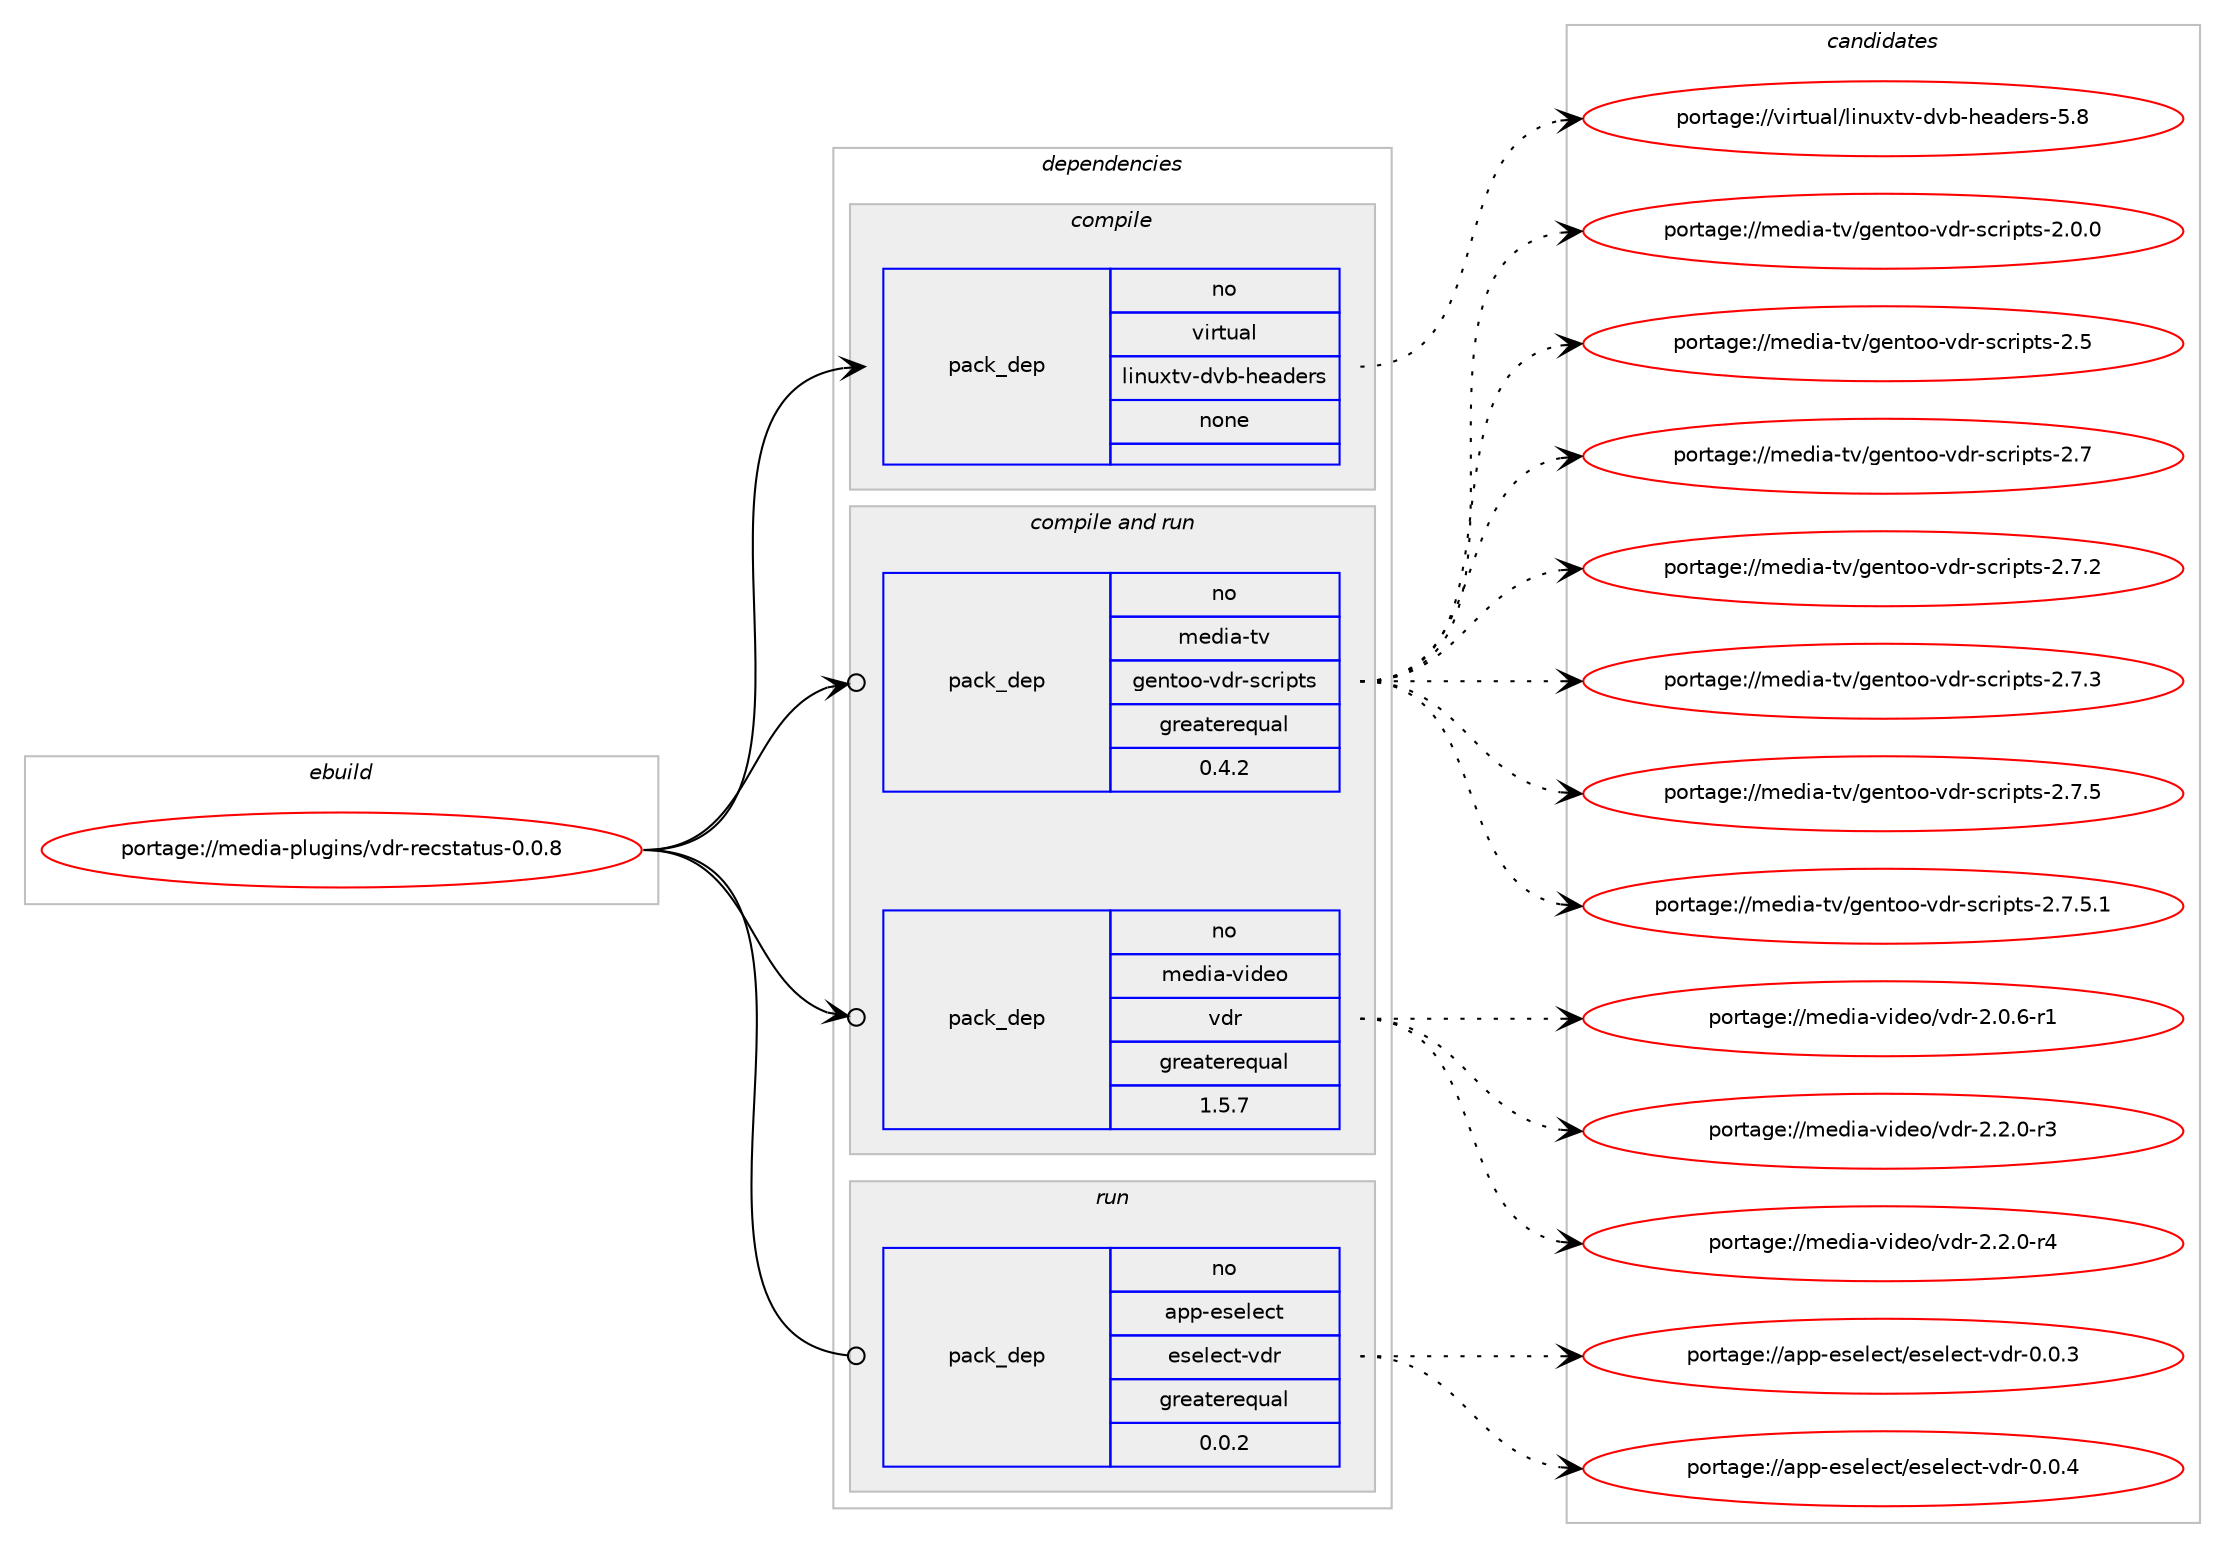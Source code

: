digraph prolog {

# *************
# Graph options
# *************

newrank=true;
concentrate=true;
compound=true;
graph [rankdir=LR,fontname=Helvetica,fontsize=10,ranksep=1.5];#, ranksep=2.5, nodesep=0.2];
edge  [arrowhead=vee];
node  [fontname=Helvetica,fontsize=10];

# **********
# The ebuild
# **********

subgraph cluster_leftcol {
color=gray;
rank=same;
label=<<i>ebuild</i>>;
id [label="portage://media-plugins/vdr-recstatus-0.0.8", color=red, width=4, href="../media-plugins/vdr-recstatus-0.0.8.svg"];
}

# ****************
# The dependencies
# ****************

subgraph cluster_midcol {
color=gray;
label=<<i>dependencies</i>>;
subgraph cluster_compile {
fillcolor="#eeeeee";
style=filled;
label=<<i>compile</i>>;
subgraph pack241343 {
dependency328394 [label=<<TABLE BORDER="0" CELLBORDER="1" CELLSPACING="0" CELLPADDING="4" WIDTH="220"><TR><TD ROWSPAN="6" CELLPADDING="30">pack_dep</TD></TR><TR><TD WIDTH="110">no</TD></TR><TR><TD>virtual</TD></TR><TR><TD>linuxtv-dvb-headers</TD></TR><TR><TD>none</TD></TR><TR><TD></TD></TR></TABLE>>, shape=none, color=blue];
}
id:e -> dependency328394:w [weight=20,style="solid",arrowhead="vee"];
}
subgraph cluster_compileandrun {
fillcolor="#eeeeee";
style=filled;
label=<<i>compile and run</i>>;
subgraph pack241344 {
dependency328395 [label=<<TABLE BORDER="0" CELLBORDER="1" CELLSPACING="0" CELLPADDING="4" WIDTH="220"><TR><TD ROWSPAN="6" CELLPADDING="30">pack_dep</TD></TR><TR><TD WIDTH="110">no</TD></TR><TR><TD>media-tv</TD></TR><TR><TD>gentoo-vdr-scripts</TD></TR><TR><TD>greaterequal</TD></TR><TR><TD>0.4.2</TD></TR></TABLE>>, shape=none, color=blue];
}
id:e -> dependency328395:w [weight=20,style="solid",arrowhead="odotvee"];
subgraph pack241345 {
dependency328396 [label=<<TABLE BORDER="0" CELLBORDER="1" CELLSPACING="0" CELLPADDING="4" WIDTH="220"><TR><TD ROWSPAN="6" CELLPADDING="30">pack_dep</TD></TR><TR><TD WIDTH="110">no</TD></TR><TR><TD>media-video</TD></TR><TR><TD>vdr</TD></TR><TR><TD>greaterequal</TD></TR><TR><TD>1.5.7</TD></TR></TABLE>>, shape=none, color=blue];
}
id:e -> dependency328396:w [weight=20,style="solid",arrowhead="odotvee"];
}
subgraph cluster_run {
fillcolor="#eeeeee";
style=filled;
label=<<i>run</i>>;
subgraph pack241346 {
dependency328397 [label=<<TABLE BORDER="0" CELLBORDER="1" CELLSPACING="0" CELLPADDING="4" WIDTH="220"><TR><TD ROWSPAN="6" CELLPADDING="30">pack_dep</TD></TR><TR><TD WIDTH="110">no</TD></TR><TR><TD>app-eselect</TD></TR><TR><TD>eselect-vdr</TD></TR><TR><TD>greaterequal</TD></TR><TR><TD>0.0.2</TD></TR></TABLE>>, shape=none, color=blue];
}
id:e -> dependency328397:w [weight=20,style="solid",arrowhead="odot"];
}
}

# **************
# The candidates
# **************

subgraph cluster_choices {
rank=same;
color=gray;
label=<<i>candidates</i>>;

subgraph choice241343 {
color=black;
nodesep=1;
choiceportage11810511411611797108471081051101171201161184510011898451041019710010111411545534656 [label="portage://virtual/linuxtv-dvb-headers-5.8", color=red, width=4,href="../virtual/linuxtv-dvb-headers-5.8.svg"];
dependency328394:e -> choiceportage11810511411611797108471081051101171201161184510011898451041019710010111411545534656:w [style=dotted,weight="100"];
}
subgraph choice241344 {
color=black;
nodesep=1;
choiceportage109101100105974511611847103101110116111111451181001144511599114105112116115455046484648 [label="portage://media-tv/gentoo-vdr-scripts-2.0.0", color=red, width=4,href="../media-tv/gentoo-vdr-scripts-2.0.0.svg"];
choiceportage10910110010597451161184710310111011611111145118100114451159911410511211611545504653 [label="portage://media-tv/gentoo-vdr-scripts-2.5", color=red, width=4,href="../media-tv/gentoo-vdr-scripts-2.5.svg"];
choiceportage10910110010597451161184710310111011611111145118100114451159911410511211611545504655 [label="portage://media-tv/gentoo-vdr-scripts-2.7", color=red, width=4,href="../media-tv/gentoo-vdr-scripts-2.7.svg"];
choiceportage109101100105974511611847103101110116111111451181001144511599114105112116115455046554650 [label="portage://media-tv/gentoo-vdr-scripts-2.7.2", color=red, width=4,href="../media-tv/gentoo-vdr-scripts-2.7.2.svg"];
choiceportage109101100105974511611847103101110116111111451181001144511599114105112116115455046554651 [label="portage://media-tv/gentoo-vdr-scripts-2.7.3", color=red, width=4,href="../media-tv/gentoo-vdr-scripts-2.7.3.svg"];
choiceportage109101100105974511611847103101110116111111451181001144511599114105112116115455046554653 [label="portage://media-tv/gentoo-vdr-scripts-2.7.5", color=red, width=4,href="../media-tv/gentoo-vdr-scripts-2.7.5.svg"];
choiceportage1091011001059745116118471031011101161111114511810011445115991141051121161154550465546534649 [label="portage://media-tv/gentoo-vdr-scripts-2.7.5.1", color=red, width=4,href="../media-tv/gentoo-vdr-scripts-2.7.5.1.svg"];
dependency328395:e -> choiceportage109101100105974511611847103101110116111111451181001144511599114105112116115455046484648:w [style=dotted,weight="100"];
dependency328395:e -> choiceportage10910110010597451161184710310111011611111145118100114451159911410511211611545504653:w [style=dotted,weight="100"];
dependency328395:e -> choiceportage10910110010597451161184710310111011611111145118100114451159911410511211611545504655:w [style=dotted,weight="100"];
dependency328395:e -> choiceportage109101100105974511611847103101110116111111451181001144511599114105112116115455046554650:w [style=dotted,weight="100"];
dependency328395:e -> choiceportage109101100105974511611847103101110116111111451181001144511599114105112116115455046554651:w [style=dotted,weight="100"];
dependency328395:e -> choiceportage109101100105974511611847103101110116111111451181001144511599114105112116115455046554653:w [style=dotted,weight="100"];
dependency328395:e -> choiceportage1091011001059745116118471031011101161111114511810011445115991141051121161154550465546534649:w [style=dotted,weight="100"];
}
subgraph choice241345 {
color=black;
nodesep=1;
choiceportage1091011001059745118105100101111471181001144550464846544511449 [label="portage://media-video/vdr-2.0.6-r1", color=red, width=4,href="../media-video/vdr-2.0.6-r1.svg"];
choiceportage1091011001059745118105100101111471181001144550465046484511451 [label="portage://media-video/vdr-2.2.0-r3", color=red, width=4,href="../media-video/vdr-2.2.0-r3.svg"];
choiceportage1091011001059745118105100101111471181001144550465046484511452 [label="portage://media-video/vdr-2.2.0-r4", color=red, width=4,href="../media-video/vdr-2.2.0-r4.svg"];
dependency328396:e -> choiceportage1091011001059745118105100101111471181001144550464846544511449:w [style=dotted,weight="100"];
dependency328396:e -> choiceportage1091011001059745118105100101111471181001144550465046484511451:w [style=dotted,weight="100"];
dependency328396:e -> choiceportage1091011001059745118105100101111471181001144550465046484511452:w [style=dotted,weight="100"];
}
subgraph choice241346 {
color=black;
nodesep=1;
choiceportage971121124510111510110810199116471011151011081019911645118100114454846484651 [label="portage://app-eselect/eselect-vdr-0.0.3", color=red, width=4,href="../app-eselect/eselect-vdr-0.0.3.svg"];
choiceportage971121124510111510110810199116471011151011081019911645118100114454846484652 [label="portage://app-eselect/eselect-vdr-0.0.4", color=red, width=4,href="../app-eselect/eselect-vdr-0.0.4.svg"];
dependency328397:e -> choiceportage971121124510111510110810199116471011151011081019911645118100114454846484651:w [style=dotted,weight="100"];
dependency328397:e -> choiceportage971121124510111510110810199116471011151011081019911645118100114454846484652:w [style=dotted,weight="100"];
}
}

}

